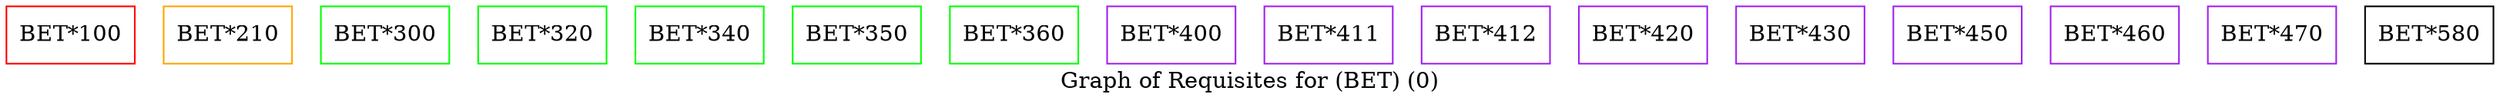 strict digraph "" {
	graph [bb="0,0,1550,59",
		label="Graph of Requisites for (BET) (0)",
		lheight=0.21,
		lp="775,11.5",
		lwidth=3.28
	];
	node [label="\N"];
	"BET*100"	[color=red,
		height=0.5,
		pos="40,41",
		shape=box,
		width=1.1111];
	"BET*210"	[color=orange,
		height=0.5,
		pos="138,41",
		shape=box,
		width=1.1111];
	"BET*300"	[color=green,
		height=0.5,
		pos="236,41",
		shape=box,
		width=1.1111];
	"BET*320"	[color=green,
		height=0.5,
		pos="334,41",
		shape=box,
		width=1.1111];
	"BET*340"	[color=green,
		height=0.5,
		pos="432,41",
		shape=box,
		width=1.1111];
	"BET*350"	[color=green,
		height=0.5,
		pos="530,41",
		shape=box,
		width=1.1111];
	"BET*360"	[color=green,
		height=0.5,
		pos="628,41",
		shape=box,
		width=1.1111];
	"BET*400"	[color=purple,
		height=0.5,
		pos="726,41",
		shape=box,
		width=1.1111];
	"BET*411"	[color=purple,
		height=0.5,
		pos="824,41",
		shape=box,
		width=1.1111];
	"BET*412"	[color=purple,
		height=0.5,
		pos="922,41",
		shape=box,
		width=1.1111];
	"BET*420"	[color=purple,
		height=0.5,
		pos="1020,41",
		shape=box,
		width=1.1111];
	"BET*430"	[color=purple,
		height=0.5,
		pos="1118,41",
		shape=box,
		width=1.1111];
	"BET*450"	[color=purple,
		height=0.5,
		pos="1216,41",
		shape=box,
		width=1.1111];
	"BET*460"	[color=purple,
		height=0.5,
		pos="1314,41",
		shape=box,
		width=1.1111];
	"BET*470"	[color=purple,
		height=0.5,
		pos="1412,41",
		shape=box,
		width=1.1111];
	"BET*580"	[height=0.5,
		pos="1510,41",
		shape=box,
		width=1.1111];
}
